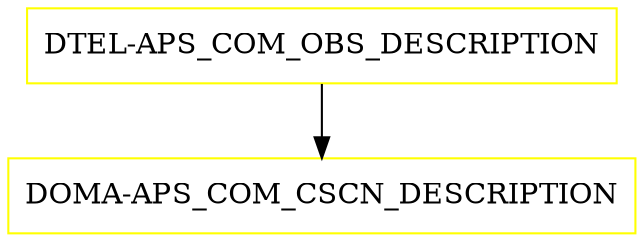 digraph G {
  "DTEL-APS_COM_OBS_DESCRIPTION" [shape=box,color=yellow];
  "DOMA-APS_COM_CSCN_DESCRIPTION" [shape=box,color=yellow,URL="./DOMA_APS_COM_CSCN_DESCRIPTION.html"];
  "DTEL-APS_COM_OBS_DESCRIPTION" -> "DOMA-APS_COM_CSCN_DESCRIPTION";
}
